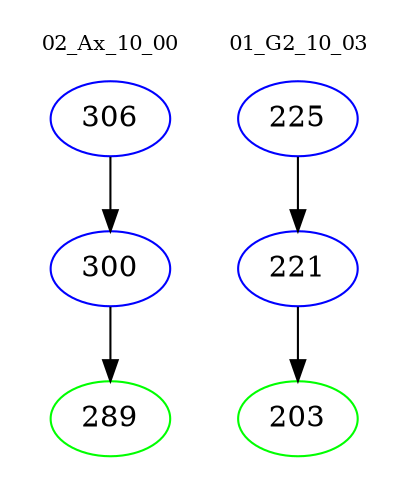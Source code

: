 digraph{
subgraph cluster_0 {
color = white
label = "02_Ax_10_00";
fontsize=10;
T0_306 [label="306", color="blue"]
T0_306 -> T0_300 [color="black"]
T0_300 [label="300", color="blue"]
T0_300 -> T0_289 [color="black"]
T0_289 [label="289", color="green"]
}
subgraph cluster_1 {
color = white
label = "01_G2_10_03";
fontsize=10;
T1_225 [label="225", color="blue"]
T1_225 -> T1_221 [color="black"]
T1_221 [label="221", color="blue"]
T1_221 -> T1_203 [color="black"]
T1_203 [label="203", color="green"]
}
}
